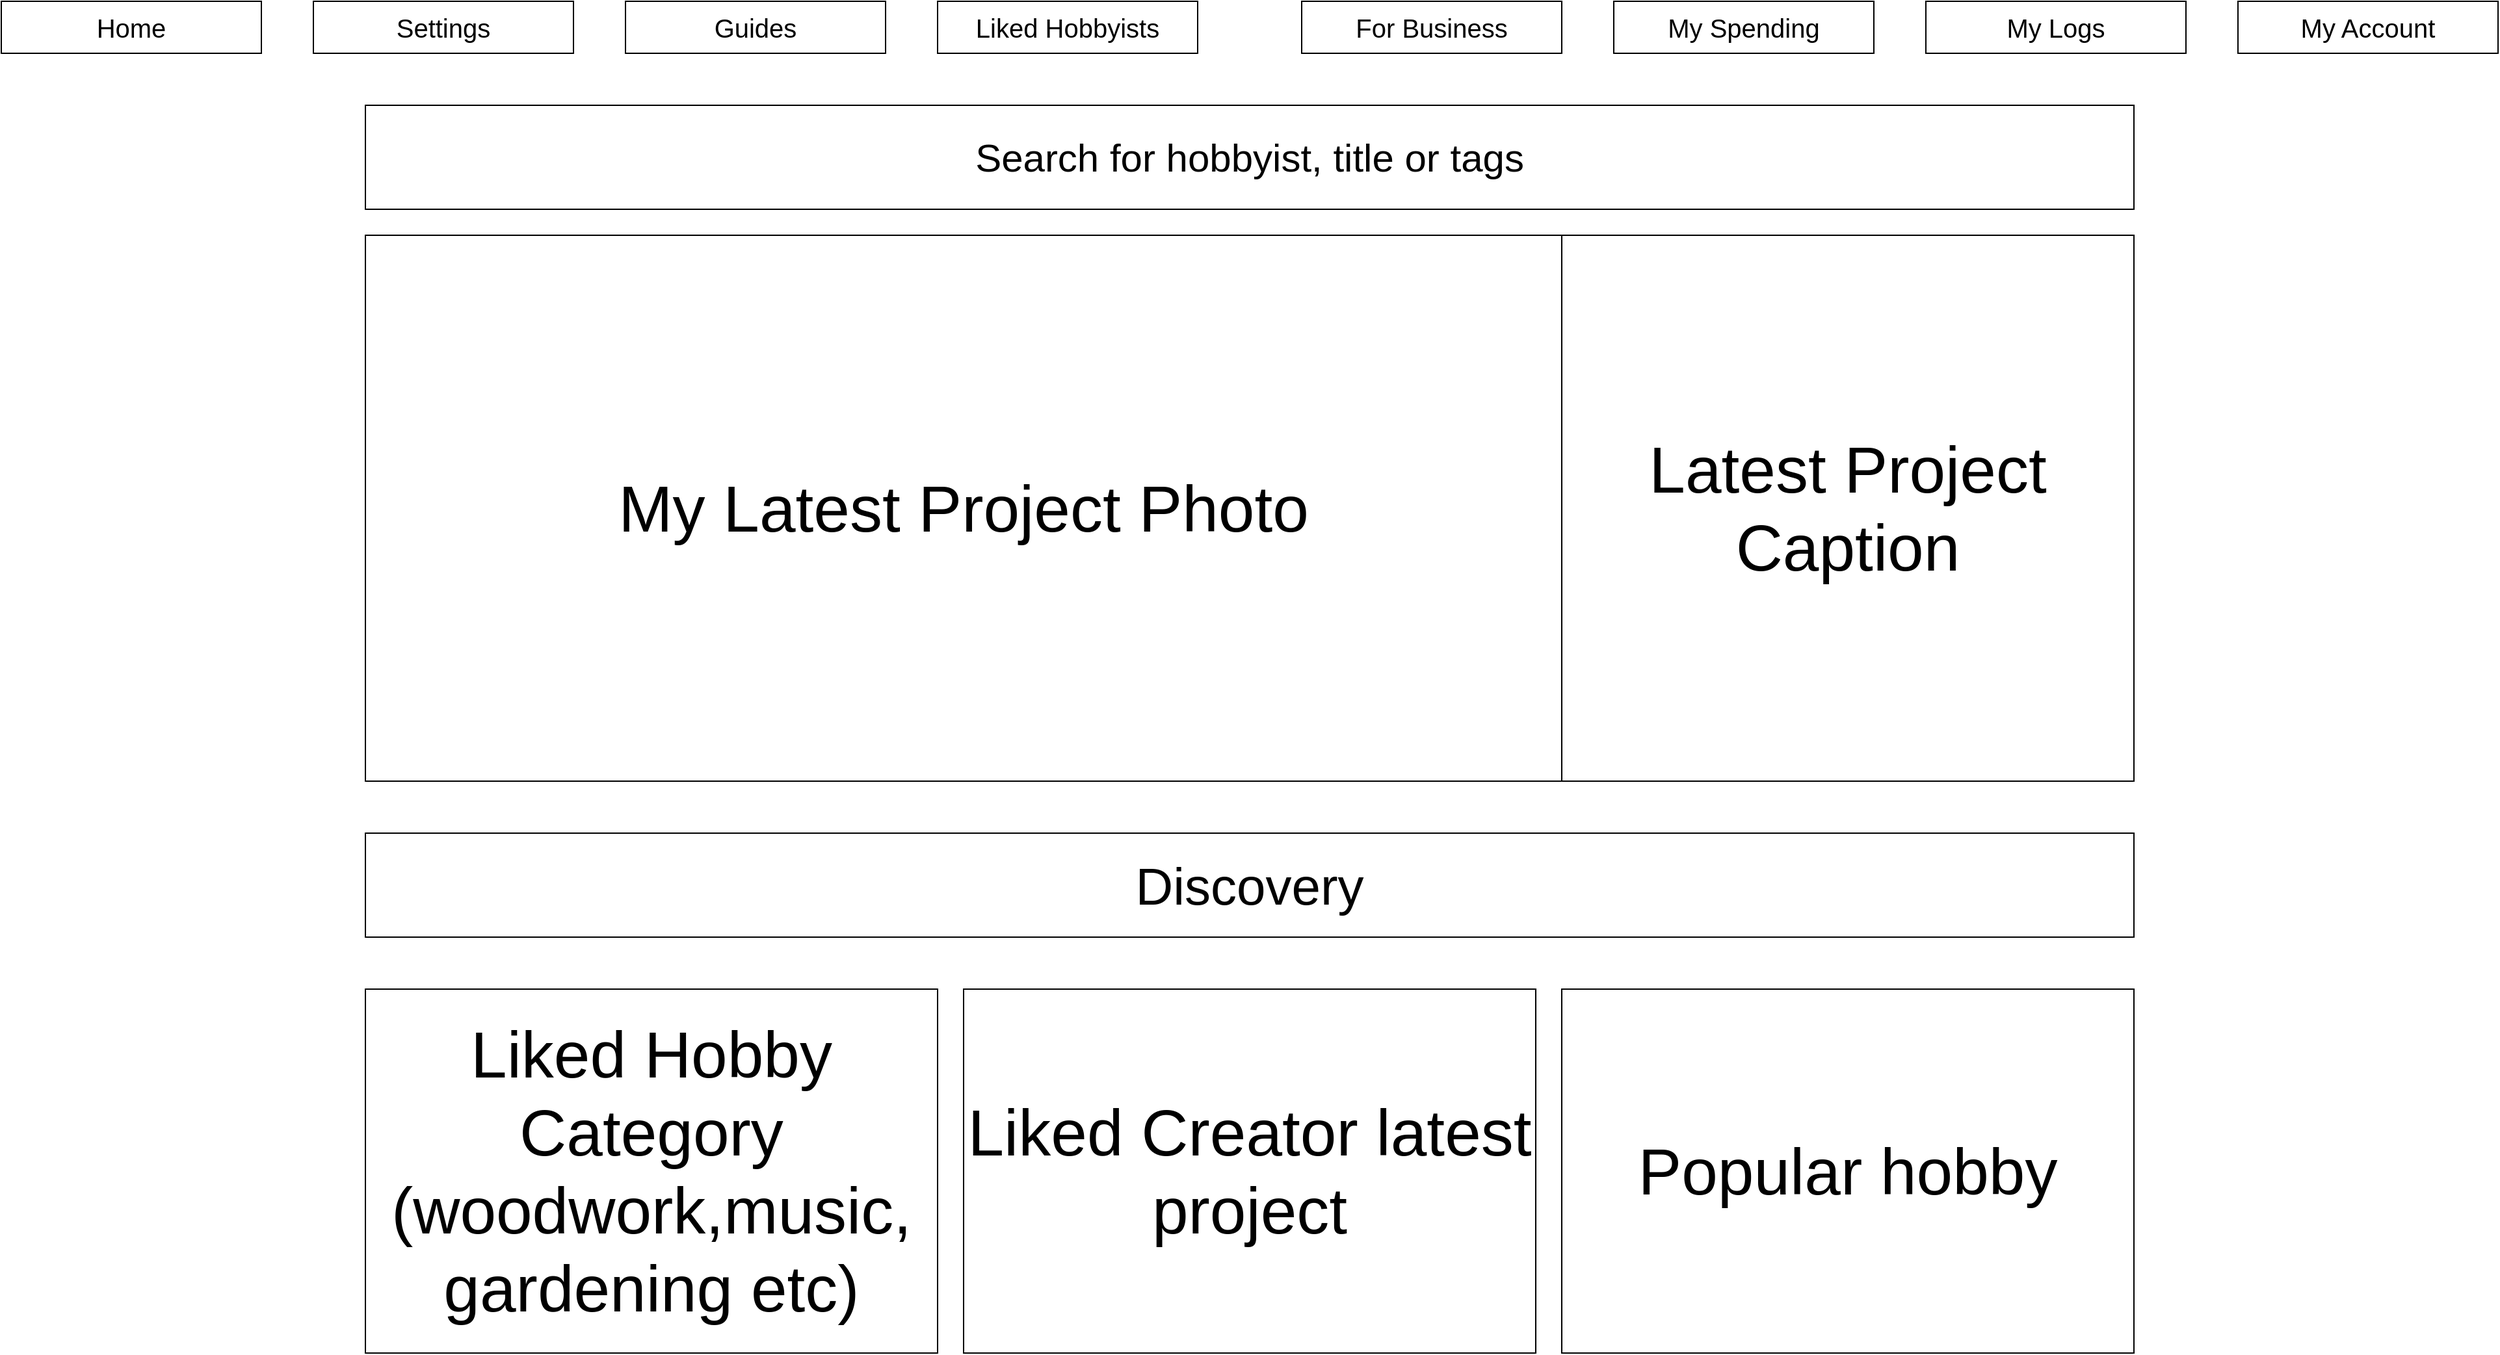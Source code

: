 <mxfile version="24.7.8" pages="8">
  <diagram name="Home" id="sbVSTHeEc8Khvn0jCTg0">
    <mxGraphModel grid="1" page="1" gridSize="10" guides="1" tooltips="1" connect="1" arrows="1" fold="1" pageScale="1" pageWidth="1920" pageHeight="1080" math="0" shadow="0">
      <root>
        <mxCell id="0" />
        <mxCell id="1" parent="0" />
        <mxCell id="GmCFZUTFq7YRnxrkvhaL-1" value="&lt;font style=&quot;font-size: 20px;&quot;&gt;Home&lt;/font&gt;" style="rounded=0;whiteSpace=wrap;html=1;" vertex="1" parent="1">
          <mxGeometry width="200" height="40" as="geometry" />
        </mxCell>
        <mxCell id="GmCFZUTFq7YRnxrkvhaL-2" value="&lt;font style=&quot;font-size: 20px;&quot;&gt;My Account&lt;/font&gt;" style="rounded=0;whiteSpace=wrap;html=1;" vertex="1" parent="1">
          <mxGeometry x="1720" width="200" height="40" as="geometry" />
        </mxCell>
        <mxCell id="GmCFZUTFq7YRnxrkvhaL-3" value="&lt;font style=&quot;font-size: 50px;&quot;&gt;My Latest Project Photo&lt;/font&gt;" style="rounded=0;whiteSpace=wrap;html=1;" vertex="1" parent="1">
          <mxGeometry x="280" y="180" width="920" height="420" as="geometry" />
        </mxCell>
        <mxCell id="GmCFZUTFq7YRnxrkvhaL-5" value="&lt;font style=&quot;font-size: 50px;&quot;&gt;Latest Project Caption&lt;/font&gt;" style="rounded=0;whiteSpace=wrap;html=1;" vertex="1" parent="1">
          <mxGeometry x="1200" y="180" width="440" height="420" as="geometry" />
        </mxCell>
        <mxCell id="GmCFZUTFq7YRnxrkvhaL-6" value="&lt;font style=&quot;font-size: 30px;&quot;&gt;Search for hobbyist, title or tags&lt;/font&gt;" style="rounded=0;whiteSpace=wrap;html=1;" vertex="1" parent="1">
          <mxGeometry x="280" y="80" width="1360" height="80" as="geometry" />
        </mxCell>
        <mxCell id="GmCFZUTFq7YRnxrkvhaL-7" value="&lt;font style=&quot;font-size: 20px;&quot;&gt;My Logs&lt;/font&gt;" style="rounded=0;whiteSpace=wrap;html=1;" vertex="1" parent="1">
          <mxGeometry x="1480" width="200" height="40" as="geometry" />
        </mxCell>
        <mxCell id="GmCFZUTFq7YRnxrkvhaL-8" value="&lt;font style=&quot;font-size: 20px;&quot;&gt;My Spending&lt;/font&gt;" style="rounded=0;whiteSpace=wrap;html=1;" vertex="1" parent="1">
          <mxGeometry x="1240" width="200" height="40" as="geometry" />
        </mxCell>
        <mxCell id="GmCFZUTFq7YRnxrkvhaL-9" value="&lt;span style=&quot;font-size: 20px;&quot;&gt;Guides&lt;/span&gt;" style="rounded=0;whiteSpace=wrap;html=1;" vertex="1" parent="1">
          <mxGeometry x="480" width="200" height="40" as="geometry" />
        </mxCell>
        <mxCell id="GmCFZUTFq7YRnxrkvhaL-10" value="&lt;span style=&quot;font-size: 20px;&quot;&gt;Liked Hobbyists&lt;/span&gt;" style="rounded=0;whiteSpace=wrap;html=1;" vertex="1" parent="1">
          <mxGeometry x="720" width="200" height="40" as="geometry" />
        </mxCell>
        <mxCell id="GmCFZUTFq7YRnxrkvhaL-11" value="&lt;font style=&quot;font-size: 40px;&quot;&gt;Discovery&lt;/font&gt;" style="rounded=0;whiteSpace=wrap;html=1;" vertex="1" parent="1">
          <mxGeometry x="280" y="640" width="1360" height="80" as="geometry" />
        </mxCell>
        <mxCell id="GmCFZUTFq7YRnxrkvhaL-12" value="&lt;span style=&quot;font-size: 50px;&quot;&gt;Liked Hobby Category (woodwork,music, gardening etc)&lt;/span&gt;" style="rounded=0;whiteSpace=wrap;html=1;" vertex="1" parent="1">
          <mxGeometry x="280" y="760" width="440" height="280" as="geometry" />
        </mxCell>
        <mxCell id="GmCFZUTFq7YRnxrkvhaL-13" value="&lt;span style=&quot;font-size: 50px;&quot;&gt;Liked Creator latest project&lt;/span&gt;" style="rounded=0;whiteSpace=wrap;html=1;" vertex="1" parent="1">
          <mxGeometry x="740" y="760" width="440" height="280" as="geometry" />
        </mxCell>
        <mxCell id="GmCFZUTFq7YRnxrkvhaL-14" value="&lt;span style=&quot;font-size: 50px;&quot;&gt;Popular hobby&lt;/span&gt;" style="rounded=0;whiteSpace=wrap;html=1;" vertex="1" parent="1">
          <mxGeometry x="1200" y="760" width="440" height="280" as="geometry" />
        </mxCell>
        <mxCell id="85s8WxTEaQHtq8wKrOcY-1" value="&lt;span style=&quot;font-size: 20px;&quot;&gt;Settings&lt;/span&gt;" style="rounded=0;whiteSpace=wrap;html=1;" vertex="1" parent="1">
          <mxGeometry x="240" width="200" height="40" as="geometry" />
        </mxCell>
        <mxCell id="85s8WxTEaQHtq8wKrOcY-2" value="&lt;span style=&quot;font-size: 20px;&quot;&gt;For Business&lt;/span&gt;" style="rounded=0;whiteSpace=wrap;html=1;" vertex="1" parent="1">
          <mxGeometry x="1000" width="200" height="40" as="geometry" />
        </mxCell>
      </root>
    </mxGraphModel>
  </diagram>
  <diagram id="O-eFL_353cK5m40JCmFn" name="My Spending">
    <mxGraphModel grid="1" page="1" gridSize="10" guides="1" tooltips="1" connect="1" arrows="1" fold="1" pageScale="1" pageWidth="1920" pageHeight="1080" math="0" shadow="0">
      <root>
        <mxCell id="0" />
        <mxCell id="1" parent="0" />
        <mxCell id="Qk-C6yxF5CyuzVPuHcHw-1" value="&lt;font style=&quot;font-size: 40px;&quot;&gt;My Spending&lt;/font&gt;" style="rounded=0;whiteSpace=wrap;html=1;" vertex="1" parent="1">
          <mxGeometry x="440" y="40" width="1040" height="80" as="geometry" />
        </mxCell>
        <mxCell id="Qk-C6yxF5CyuzVPuHcHw-2" value="&lt;font style=&quot;font-size: 40px;&quot;&gt;Project - Drop Down&lt;/font&gt;" style="rounded=0;whiteSpace=wrap;html=1;" vertex="1" parent="1">
          <mxGeometry x="80" y="160" width="640" height="80" as="geometry" />
        </mxCell>
        <mxCell id="rQ4TsWxULD3wKWpOytbA-2" style="edgeStyle=orthogonalEdgeStyle;rounded=0;orthogonalLoop=1;jettySize=auto;html=1;exitX=1;exitY=1;exitDx=0;exitDy=0;entryX=0.5;entryY=0;entryDx=0;entryDy=0;" edge="1" parent="1" source="Qk-C6yxF5CyuzVPuHcHw-3" target="Qk-C6yxF5CyuzVPuHcHw-8">
          <mxGeometry relative="1" as="geometry" />
        </mxCell>
        <mxCell id="Qk-C6yxF5CyuzVPuHcHw-3" value="&lt;font style=&quot;font-size: 40px;&quot;&gt;List&lt;/font&gt;" style="rounded=0;whiteSpace=wrap;html=1;" vertex="1" parent="1">
          <mxGeometry x="80" y="280" width="320" height="360" as="geometry" />
        </mxCell>
        <mxCell id="Qk-C6yxF5CyuzVPuHcHw-4" value="&lt;font style=&quot;font-size: 40px;&quot;&gt;Price&lt;/font&gt;" style="rounded=0;whiteSpace=wrap;html=1;" vertex="1" parent="1">
          <mxGeometry x="400" y="280" width="160" height="360" as="geometry" />
        </mxCell>
        <mxCell id="Qk-C6yxF5CyuzVPuHcHw-5" value="&lt;span style=&quot;font-size: 40px;&quot;&gt;Graph (Likely Pie chart but bar graph preferable)&lt;/span&gt;&lt;div&gt;&lt;span style=&quot;font-size: 40px;&quot;&gt;&lt;br&gt;&lt;/span&gt;&lt;/div&gt;" style="rounded=0;whiteSpace=wrap;html=1;" vertex="1" parent="1">
          <mxGeometry x="880" y="280" width="960" height="440" as="geometry" />
        </mxCell>
        <mxCell id="Qk-C6yxF5CyuzVPuHcHw-6" value="&lt;font style=&quot;font-size: 40px;&quot;&gt;My Spending&lt;/font&gt;" style="rounded=0;whiteSpace=wrap;html=1;" vertex="1" parent="1">
          <mxGeometry x="880" y="160" width="480" height="80" as="geometry" />
        </mxCell>
        <mxCell id="Qk-C6yxF5CyuzVPuHcHw-7" value="&lt;font style=&quot;font-size: 40px;&quot;&gt;Date - Date&lt;/font&gt;" style="rounded=0;whiteSpace=wrap;html=1;" vertex="1" parent="1">
          <mxGeometry x="1360" y="160" width="480" height="80" as="geometry" />
        </mxCell>
        <mxCell id="Qk-C6yxF5CyuzVPuHcHw-8" value="&lt;font style=&quot;font-size: 40px;&quot;&gt;Budget Left&lt;/font&gt;" style="rounded=0;whiteSpace=wrap;html=1;" vertex="1" parent="1">
          <mxGeometry x="80" y="880" width="640" height="80" as="geometry" />
        </mxCell>
        <mxCell id="rQ4TsWxULD3wKWpOytbA-1" value="&lt;font style=&quot;font-size: 20px;&quot;&gt;Home&lt;/font&gt;" style="rounded=0;whiteSpace=wrap;html=1;" vertex="1" parent="1">
          <mxGeometry width="200" height="40" as="geometry" />
        </mxCell>
        <mxCell id="rQ4TsWxULD3wKWpOytbA-4" value="&lt;font style=&quot;font-size: 40px;&quot;&gt;Expanding&lt;/font&gt;" style="text;strokeColor=none;align=center;fillColor=none;html=1;verticalAlign=middle;whiteSpace=wrap;rounded=0;" vertex="1" parent="1">
          <mxGeometry x="430" y="750" width="260" height="100" as="geometry" />
        </mxCell>
        <mxCell id="R5dMMhjgEsjYq8YBJ-na-1" value="&lt;font style=&quot;font-size: 20px;&quot;&gt;My Account&lt;/font&gt;" style="rounded=0;whiteSpace=wrap;html=1;" vertex="1" parent="1">
          <mxGeometry x="1720" width="200" height="40" as="geometry" />
        </mxCell>
        <mxCell id="M_zQXc0IEzBqkwv7d2Im-1" value="&lt;font style=&quot;font-size: 40px;&quot;&gt;Business&lt;/font&gt;" style="rounded=0;whiteSpace=wrap;html=1;" vertex="1" parent="1">
          <mxGeometry x="560" y="280" width="160" height="360" as="geometry" />
        </mxCell>
        <mxCell id="cPVpolEov6kdL0g1g1m7-1" value="&lt;font style=&quot;font-size: 20px;&quot;&gt;Home&lt;/font&gt;" style="rounded=0;whiteSpace=wrap;html=1;" vertex="1" parent="1">
          <mxGeometry width="200" height="40" as="geometry" />
        </mxCell>
        <mxCell id="cPVpolEov6kdL0g1g1m7-2" value="&lt;font style=&quot;font-size: 20px;&quot;&gt;My Account&lt;/font&gt;" style="rounded=0;whiteSpace=wrap;html=1;" vertex="1" parent="1">
          <mxGeometry x="1720" width="200" height="40" as="geometry" />
        </mxCell>
        <mxCell id="cPVpolEov6kdL0g1g1m7-3" value="&lt;font style=&quot;font-size: 20px;&quot;&gt;My Logs&lt;/font&gt;" style="rounded=0;whiteSpace=wrap;html=1;" vertex="1" parent="1">
          <mxGeometry x="1480" width="200" height="40" as="geometry" />
        </mxCell>
        <mxCell id="cPVpolEov6kdL0g1g1m7-4" value="&lt;font style=&quot;font-size: 20px;&quot;&gt;My Spending&lt;/font&gt;" style="rounded=0;whiteSpace=wrap;html=1;" vertex="1" parent="1">
          <mxGeometry x="1240" width="200" height="40" as="geometry" />
        </mxCell>
        <mxCell id="cPVpolEov6kdL0g1g1m7-5" value="&lt;span style=&quot;font-size: 20px;&quot;&gt;Guides&lt;/span&gt;" style="rounded=0;whiteSpace=wrap;html=1;" vertex="1" parent="1">
          <mxGeometry x="480" width="200" height="40" as="geometry" />
        </mxCell>
        <mxCell id="cPVpolEov6kdL0g1g1m7-6" value="&lt;span style=&quot;font-size: 20px;&quot;&gt;Liked Hobbyists&lt;/span&gt;" style="rounded=0;whiteSpace=wrap;html=1;" vertex="1" parent="1">
          <mxGeometry x="720" width="200" height="40" as="geometry" />
        </mxCell>
        <mxCell id="cPVpolEov6kdL0g1g1m7-7" value="&lt;span style=&quot;font-size: 20px;&quot;&gt;Settings&lt;/span&gt;" style="rounded=0;whiteSpace=wrap;html=1;" vertex="1" parent="1">
          <mxGeometry x="240" width="200" height="40" as="geometry" />
        </mxCell>
        <mxCell id="cPVpolEov6kdL0g1g1m7-8" value="&lt;span style=&quot;font-size: 20px;&quot;&gt;For Business&lt;/span&gt;" style="rounded=0;whiteSpace=wrap;html=1;" vertex="1" parent="1">
          <mxGeometry x="1000" width="200" height="40" as="geometry" />
        </mxCell>
      </root>
    </mxGraphModel>
  </diagram>
  <diagram id="5CjeC6vP6nMVvRANcOw8" name="My Logs">
    <mxGraphModel grid="1" page="1" gridSize="10" guides="1" tooltips="1" connect="1" arrows="1" fold="1" pageScale="1" pageWidth="1920" pageHeight="1080" math="0" shadow="0">
      <root>
        <mxCell id="0" />
        <mxCell id="1" parent="0" />
        <mxCell id="EGg2qbULmWdiALJaKu0B-1" value="&lt;font style=&quot;font-size: 20px;&quot;&gt;Home&lt;/font&gt;" style="rounded=0;whiteSpace=wrap;html=1;" vertex="1" parent="1">
          <mxGeometry width="200" height="40" as="geometry" />
        </mxCell>
        <mxCell id="2NyzH66EQGALbeiwvmcz-1" value="&lt;font style=&quot;font-size: 40px;&quot;&gt;My Logs&lt;/font&gt;" style="rounded=0;whiteSpace=wrap;html=1;" vertex="1" parent="1">
          <mxGeometry x="440" y="40" width="1040" height="80" as="geometry" />
        </mxCell>
        <mxCell id="NV8GbnrxALti_1ooOaKt-1" value="&lt;font style=&quot;font-size: 40px;&quot;&gt;Latest Project&lt;/font&gt;" style="rounded=0;whiteSpace=wrap;html=1;" vertex="1" parent="1">
          <mxGeometry x="160" y="160" width="480" height="80" as="geometry" />
        </mxCell>
        <mxCell id="NV8GbnrxALti_1ooOaKt-2" value="&lt;font style=&quot;font-size: 40px;&quot;&gt;My Projects&lt;/font&gt;" style="rounded=0;whiteSpace=wrap;html=1;" vertex="1" parent="1">
          <mxGeometry x="1280" y="160" width="480" height="80" as="geometry" />
        </mxCell>
        <mxCell id="NV8GbnrxALti_1ooOaKt-3" value="&lt;font style=&quot;font-size: 40px;&quot;&gt;P1&lt;/font&gt;" style="rounded=0;whiteSpace=wrap;html=1;" vertex="1" parent="1">
          <mxGeometry x="1280" y="320" width="240" height="80" as="geometry" />
        </mxCell>
        <mxCell id="NV8GbnrxALti_1ooOaKt-6" value="&lt;font style=&quot;font-size: 40px;&quot;&gt;Date&lt;/font&gt;" style="rounded=0;whiteSpace=wrap;html=1;" vertex="1" parent="1">
          <mxGeometry x="1520" y="320" width="240" height="80" as="geometry" />
        </mxCell>
        <mxCell id="NV8GbnrxALti_1ooOaKt-7" value="&lt;font style=&quot;font-size: 40px;&quot;&gt;P2&lt;/font&gt;" style="rounded=0;whiteSpace=wrap;html=1;" vertex="1" parent="1">
          <mxGeometry x="1280" y="400" width="240" height="80" as="geometry" />
        </mxCell>
        <mxCell id="NV8GbnrxALti_1ooOaKt-8" value="&lt;font style=&quot;font-size: 40px;&quot;&gt;Date&lt;/font&gt;" style="rounded=0;whiteSpace=wrap;html=1;" vertex="1" parent="1">
          <mxGeometry x="1520" y="400" width="240" height="80" as="geometry" />
        </mxCell>
        <mxCell id="NV8GbnrxALti_1ooOaKt-9" value="&lt;font style=&quot;font-size: 40px;&quot;&gt;P3&lt;/font&gt;" style="rounded=0;whiteSpace=wrap;html=1;" vertex="1" parent="1">
          <mxGeometry x="1280" y="480" width="240" height="80" as="geometry" />
        </mxCell>
        <mxCell id="NV8GbnrxALti_1ooOaKt-10" value="&lt;font style=&quot;font-size: 40px;&quot;&gt;Date&lt;/font&gt;" style="rounded=0;whiteSpace=wrap;html=1;" vertex="1" parent="1">
          <mxGeometry x="1520" y="480" width="240" height="80" as="geometry" />
        </mxCell>
        <mxCell id="NV8GbnrxALti_1ooOaKt-11" value="&lt;font style=&quot;font-size: 40px;&quot;&gt;P4&lt;/font&gt;" style="rounded=0;whiteSpace=wrap;html=1;" vertex="1" parent="1">
          <mxGeometry x="1280" y="560" width="240" height="80" as="geometry" />
        </mxCell>
        <mxCell id="NV8GbnrxALti_1ooOaKt-12" value="&lt;font style=&quot;font-size: 40px;&quot;&gt;Date&lt;/font&gt;" style="rounded=0;whiteSpace=wrap;html=1;" vertex="1" parent="1">
          <mxGeometry x="1520" y="560" width="240" height="80" as="geometry" />
        </mxCell>
        <mxCell id="RJg0xEHgqa58KW8iP3YO-1" style="edgeStyle=orthogonalEdgeStyle;rounded=0;orthogonalLoop=1;jettySize=auto;html=1;exitX=0.5;exitY=1;exitDx=0;exitDy=0;" edge="1" parent="1" source="zrLupeV8P1_wbBZfBxP9-1">
          <mxGeometry relative="1" as="geometry">
            <mxPoint x="320" y="1070" as="targetPoint" />
          </mxGeometry>
        </mxCell>
        <mxCell id="zrLupeV8P1_wbBZfBxP9-1" value="&lt;font style=&quot;font-size: 40px;&quot;&gt;Todo List&lt;/font&gt;" style="rounded=0;whiteSpace=wrap;html=1;" vertex="1" parent="1">
          <mxGeometry x="160" y="280" width="320" height="360" as="geometry" />
        </mxCell>
        <mxCell id="hljSt8gf0urvJjKuXrvA-1" value="&lt;font style=&quot;font-size: 40px;&quot;&gt;Date&lt;/font&gt;&lt;div&gt;&lt;font style=&quot;font-size: 40px;&quot;&gt;Finished&lt;/font&gt;&lt;/div&gt;" style="rounded=0;whiteSpace=wrap;html=1;" vertex="1" parent="1">
          <mxGeometry x="480" y="280" width="160" height="360" as="geometry" />
        </mxCell>
        <mxCell id="LybvA4QUG5oalUBe316i-1" value="&lt;font style=&quot;font-size: 40px;&quot;&gt;Expanding&lt;/font&gt;" style="text;strokeColor=none;align=center;fillColor=none;html=1;verticalAlign=middle;whiteSpace=wrap;rounded=0;" vertex="1" parent="1">
          <mxGeometry x="400" y="750" width="260" height="100" as="geometry" />
        </mxCell>
        <mxCell id="AD9WpxaWhbjdMQM16wyf-1" value="&lt;font style=&quot;font-size: 20px;&quot;&gt;My Account&lt;/font&gt;" style="rounded=0;whiteSpace=wrap;html=1;" vertex="1" parent="1">
          <mxGeometry x="1720" width="200" height="40" as="geometry" />
        </mxCell>
        <mxCell id="9nKMUua1_T5IygAyl0oa-1" value="&lt;font style=&quot;font-size: 20px;&quot;&gt;Home&lt;/font&gt;" style="rounded=0;whiteSpace=wrap;html=1;" vertex="1" parent="1">
          <mxGeometry width="200" height="40" as="geometry" />
        </mxCell>
        <mxCell id="9nKMUua1_T5IygAyl0oa-2" value="&lt;font style=&quot;font-size: 20px;&quot;&gt;My Account&lt;/font&gt;" style="rounded=0;whiteSpace=wrap;html=1;" vertex="1" parent="1">
          <mxGeometry x="1720" width="200" height="40" as="geometry" />
        </mxCell>
        <mxCell id="9nKMUua1_T5IygAyl0oa-3" value="&lt;font style=&quot;font-size: 20px;&quot;&gt;My Logs&lt;/font&gt;" style="rounded=0;whiteSpace=wrap;html=1;" vertex="1" parent="1">
          <mxGeometry x="1480" width="200" height="40" as="geometry" />
        </mxCell>
        <mxCell id="9nKMUua1_T5IygAyl0oa-4" value="&lt;font style=&quot;font-size: 20px;&quot;&gt;My Spending&lt;/font&gt;" style="rounded=0;whiteSpace=wrap;html=1;" vertex="1" parent="1">
          <mxGeometry x="1240" width="200" height="40" as="geometry" />
        </mxCell>
        <mxCell id="9nKMUua1_T5IygAyl0oa-5" value="&lt;span style=&quot;font-size: 20px;&quot;&gt;Guides&lt;/span&gt;" style="rounded=0;whiteSpace=wrap;html=1;" vertex="1" parent="1">
          <mxGeometry x="480" width="200" height="40" as="geometry" />
        </mxCell>
        <mxCell id="9nKMUua1_T5IygAyl0oa-6" value="&lt;span style=&quot;font-size: 20px;&quot;&gt;Liked Hobbyists&lt;/span&gt;" style="rounded=0;whiteSpace=wrap;html=1;" vertex="1" parent="1">
          <mxGeometry x="720" width="200" height="40" as="geometry" />
        </mxCell>
        <mxCell id="9nKMUua1_T5IygAyl0oa-7" value="&lt;span style=&quot;font-size: 20px;&quot;&gt;Settings&lt;/span&gt;" style="rounded=0;whiteSpace=wrap;html=1;" vertex="1" parent="1">
          <mxGeometry x="240" width="200" height="40" as="geometry" />
        </mxCell>
        <mxCell id="9nKMUua1_T5IygAyl0oa-8" value="&lt;span style=&quot;font-size: 20px;&quot;&gt;For Business&lt;/span&gt;" style="rounded=0;whiteSpace=wrap;html=1;" vertex="1" parent="1">
          <mxGeometry x="1000" width="200" height="40" as="geometry" />
        </mxCell>
      </root>
    </mxGraphModel>
  </diagram>
  <diagram id="LKQV3p83h1hl-bAapN0g" name="Current Project Creator">
    <mxGraphModel grid="1" page="1" gridSize="10" guides="1" tooltips="1" connect="1" arrows="1" fold="1" pageScale="1" pageWidth="1920" pageHeight="1080" math="0" shadow="0">
      <root>
        <mxCell id="0" />
        <mxCell id="1" parent="0" />
        <mxCell id="zFybRp19xdnBFc7QdkN5-1" value="&lt;font style=&quot;font-size: 40px;&quot;&gt;My Current Project&lt;/font&gt;" style="rounded=0;whiteSpace=wrap;html=1;" vertex="1" parent="1">
          <mxGeometry x="440" y="40" width="1040" height="80" as="geometry" />
        </mxCell>
        <mxCell id="U9ZXl2ZZzEUxtcL5WbZf-1" value="&lt;span style=&quot;font-size: 40px;&quot;&gt;Last Updated - Date&lt;/span&gt;" style="rounded=0;whiteSpace=wrap;html=1;" vertex="1" parent="1">
          <mxGeometry x="960" y="160" width="400" height="80" as="geometry" />
        </mxCell>
        <mxCell id="xBqjIGbbj-DfptGHzKfU-1" value="&lt;span style=&quot;font-size: 40px; background-color: initial;&quot;&gt;Instructions List -&amp;nbsp;&lt;/span&gt;&lt;div&gt;&lt;span style=&quot;font-size: 40px; background-color: initial;&quot;&gt;Each Instruction is an update post&lt;/span&gt;&lt;/div&gt;" style="rounded=0;whiteSpace=wrap;html=1;" vertex="1" parent="1">
          <mxGeometry x="80" y="160" width="800" height="440" as="geometry" />
        </mxCell>
        <mxCell id="xBqjIGbbj-DfptGHzKfU-2" value="&lt;font style=&quot;font-size: 37px;&quot;&gt;Timeline -&amp;nbsp;&lt;/font&gt;&lt;div style=&quot;font-size: 37px;&quot;&gt;&lt;font style=&quot;font-size: 37px;&quot;&gt;Start date-End date&lt;/font&gt;&lt;/div&gt;" style="rounded=0;whiteSpace=wrap;html=1;" vertex="1" parent="1">
          <mxGeometry x="1440" y="160" width="400" height="80" as="geometry" />
        </mxCell>
        <mxCell id="xBqjIGbbj-DfptGHzKfU-3" value="&lt;span style=&quot;font-size: 40px;&quot;&gt;Create&lt;/span&gt;" style="rounded=0;whiteSpace=wrap;html=1;" vertex="1" parent="1">
          <mxGeometry x="80" y="640" width="240" height="80" as="geometry" />
        </mxCell>
        <mxCell id="xBqjIGbbj-DfptGHzKfU-6" value="&lt;span style=&quot;font-size: 40px;&quot;&gt;Delete&lt;/span&gt;" style="rounded=0;whiteSpace=wrap;html=1;" vertex="1" parent="1">
          <mxGeometry x="360" y="640" width="240" height="80" as="geometry" />
        </mxCell>
        <mxCell id="xBqjIGbbj-DfptGHzKfU-7" value="&lt;span style=&quot;font-size: 40px;&quot;&gt;Update&lt;/span&gt;" style="rounded=0;whiteSpace=wrap;html=1;" vertex="1" parent="1">
          <mxGeometry x="640" y="640" width="240" height="80" as="geometry" />
        </mxCell>
        <mxCell id="xBqjIGbbj-DfptGHzKfU-8" value="&lt;span style=&quot;font-size: 40px; background-color: initial;&quot;&gt;Todo List&lt;/span&gt;" style="rounded=0;whiteSpace=wrap;html=1;" vertex="1" parent="1">
          <mxGeometry x="960" y="280" width="720" height="440" as="geometry" />
        </mxCell>
        <mxCell id="xBqjIGbbj-DfptGHzKfU-9" value="&lt;span style=&quot;font-size: 40px;&quot;&gt;Date&lt;/span&gt;" style="rounded=0;whiteSpace=wrap;html=1;" vertex="1" parent="1">
          <mxGeometry x="1680" y="280" width="160" height="440" as="geometry" />
        </mxCell>
        <mxCell id="xBqjIGbbj-DfptGHzKfU-10" value="&lt;span style=&quot;font-size: 40px; background-color: initial;&quot;&gt;Media&lt;/span&gt;" style="rounded=0;whiteSpace=wrap;html=1;" vertex="1" parent="1">
          <mxGeometry x="360" y="760" width="520" height="280" as="geometry" />
        </mxCell>
        <mxCell id="xBqjIGbbj-DfptGHzKfU-11" value="&lt;span style=&quot;font-size: 40px;&quot;&gt;Attach media&lt;/span&gt;" style="rounded=0;whiteSpace=wrap;html=1;" vertex="1" parent="1">
          <mxGeometry x="80" y="760" width="240" height="80" as="geometry" />
        </mxCell>
        <mxCell id="xBqjIGbbj-DfptGHzKfU-12" value="&lt;span style=&quot;font-size: 40px;&quot;&gt;Remove media&lt;/span&gt;" style="rounded=0;whiteSpace=wrap;html=1;" vertex="1" parent="1">
          <mxGeometry x="80" y="840" width="240" height="80" as="geometry" />
        </mxCell>
        <mxCell id="ezO7EVV87qKu0jEUSXfp-1" value="&lt;font style=&quot;font-size: 20px;&quot;&gt;Home&lt;/font&gt;" style="rounded=0;whiteSpace=wrap;html=1;" vertex="1" parent="1">
          <mxGeometry width="200" height="40" as="geometry" />
        </mxCell>
        <mxCell id="PefHsWaFl8d-mAfI-AHs-1" value="&lt;font style=&quot;font-size: 20px;&quot;&gt;My Account&lt;/font&gt;" style="rounded=0;whiteSpace=wrap;html=1;" vertex="1" parent="1">
          <mxGeometry x="1720" width="200" height="40" as="geometry" />
        </mxCell>
        <mxCell id="LKCaOf8__rim_SxG-JOb-1" value="&lt;span style=&quot;font-size: 40px; background-color: initial;&quot;&gt;Materials List&lt;/span&gt;" style="rounded=0;whiteSpace=wrap;html=1;" vertex="1" parent="1">
          <mxGeometry x="960" y="760" width="520" height="280" as="geometry" />
        </mxCell>
        <mxCell id="LKCaOf8__rim_SxG-JOb-2" value="&lt;span style=&quot;font-size: 40px; background-color: initial;&quot;&gt;Price&lt;/span&gt;" style="rounded=0;whiteSpace=wrap;html=1;" vertex="1" parent="1">
          <mxGeometry x="1480" y="760" width="120" height="280" as="geometry" />
        </mxCell>
        <mxCell id="LKCaOf8__rim_SxG-JOb-3" value="&lt;span style=&quot;background-color: initial;&quot;&gt;&lt;font style=&quot;font-size: 20px;&quot;&gt;Business&lt;/font&gt;&lt;/span&gt;" style="rounded=0;whiteSpace=wrap;html=1;" vertex="1" parent="1">
          <mxGeometry x="1600" y="760" width="120" height="280" as="geometry" />
        </mxCell>
        <mxCell id="LKCaOf8__rim_SxG-JOb-4" value="&lt;span style=&quot;font-size: 40px;&quot;&gt;Add&lt;/span&gt;" style="rounded=0;whiteSpace=wrap;html=1;" vertex="1" parent="1">
          <mxGeometry x="1720" y="800" width="120" height="80" as="geometry" />
        </mxCell>
        <mxCell id="LKCaOf8__rim_SxG-JOb-5" value="&lt;font style=&quot;font-size: 20px;&quot;&gt;Remove&lt;/font&gt;" style="rounded=0;whiteSpace=wrap;html=1;" vertex="1" parent="1">
          <mxGeometry x="1720" y="920" width="120" height="80" as="geometry" />
        </mxCell>
        <mxCell id="acH38Jpm8Inm5_w0t7g2-1" value="&lt;font style=&quot;font-size: 20px;&quot;&gt;Home&lt;/font&gt;" style="rounded=0;whiteSpace=wrap;html=1;" vertex="1" parent="1">
          <mxGeometry width="200" height="40" as="geometry" />
        </mxCell>
        <mxCell id="acH38Jpm8Inm5_w0t7g2-2" value="&lt;font style=&quot;font-size: 20px;&quot;&gt;My Account&lt;/font&gt;" style="rounded=0;whiteSpace=wrap;html=1;" vertex="1" parent="1">
          <mxGeometry x="1720" width="200" height="40" as="geometry" />
        </mxCell>
        <mxCell id="acH38Jpm8Inm5_w0t7g2-3" value="&lt;font style=&quot;font-size: 20px;&quot;&gt;My Logs&lt;/font&gt;" style="rounded=0;whiteSpace=wrap;html=1;" vertex="1" parent="1">
          <mxGeometry x="1480" width="200" height="40" as="geometry" />
        </mxCell>
        <mxCell id="acH38Jpm8Inm5_w0t7g2-4" value="&lt;font style=&quot;font-size: 20px;&quot;&gt;My Spending&lt;/font&gt;" style="rounded=0;whiteSpace=wrap;html=1;" vertex="1" parent="1">
          <mxGeometry x="1240" width="200" height="40" as="geometry" />
        </mxCell>
        <mxCell id="acH38Jpm8Inm5_w0t7g2-5" value="&lt;span style=&quot;font-size: 20px;&quot;&gt;Guides&lt;/span&gt;" style="rounded=0;whiteSpace=wrap;html=1;" vertex="1" parent="1">
          <mxGeometry x="480" width="200" height="40" as="geometry" />
        </mxCell>
        <mxCell id="acH38Jpm8Inm5_w0t7g2-6" value="&lt;span style=&quot;font-size: 20px;&quot;&gt;Liked Hobbyists&lt;/span&gt;" style="rounded=0;whiteSpace=wrap;html=1;" vertex="1" parent="1">
          <mxGeometry x="720" width="200" height="40" as="geometry" />
        </mxCell>
        <mxCell id="acH38Jpm8Inm5_w0t7g2-7" value="&lt;span style=&quot;font-size: 20px;&quot;&gt;Settings&lt;/span&gt;" style="rounded=0;whiteSpace=wrap;html=1;" vertex="1" parent="1">
          <mxGeometry x="240" width="200" height="40" as="geometry" />
        </mxCell>
        <mxCell id="acH38Jpm8Inm5_w0t7g2-8" value="&lt;span style=&quot;font-size: 20px;&quot;&gt;For Business&lt;/span&gt;" style="rounded=0;whiteSpace=wrap;html=1;" vertex="1" parent="1">
          <mxGeometry x="1000" width="200" height="40" as="geometry" />
        </mxCell>
        <mxCell id="7SIi7D0WxVthKjNlBFB_-1" value="&lt;span style=&quot;font-size: 40px;&quot;&gt;Post&lt;/span&gt;" style="rounded=0;whiteSpace=wrap;html=1;" vertex="1" parent="1">
          <mxGeometry x="80" y="920" width="240" height="80" as="geometry" />
        </mxCell>
      </root>
    </mxGraphModel>
  </diagram>
  <diagram id="lm6YlrYn_uBT9b5enFdb" name="Current Project Viewer">
    <mxGraphModel grid="1" page="1" gridSize="10" guides="1" tooltips="1" connect="1" arrows="1" fold="1" pageScale="1" pageWidth="1920" pageHeight="1080" math="0" shadow="0">
      <root>
        <mxCell id="0" />
        <mxCell id="1" parent="0" />
        <mxCell id="xWE7inD5CVv-ESvl17m1-1" value="&lt;font style=&quot;font-size: 20px;&quot;&gt;Home&lt;/font&gt;" style="rounded=0;whiteSpace=wrap;html=1;" vertex="1" parent="1">
          <mxGeometry width="200" height="40" as="geometry" />
        </mxCell>
        <mxCell id="xWE7inD5CVv-ESvl17m1-2" value="&lt;font style=&quot;font-size: 20px;&quot;&gt;My Account&lt;/font&gt;" style="rounded=0;whiteSpace=wrap;html=1;" vertex="1" parent="1">
          <mxGeometry x="1720" width="200" height="40" as="geometry" />
        </mxCell>
        <mxCell id="xWE7inD5CVv-ESvl17m1-3" value="&lt;font style=&quot;font-size: 20px;&quot;&gt;My Logs&lt;/font&gt;" style="rounded=0;whiteSpace=wrap;html=1;" vertex="1" parent="1">
          <mxGeometry x="1480" width="200" height="40" as="geometry" />
        </mxCell>
        <mxCell id="xWE7inD5CVv-ESvl17m1-4" value="&lt;font style=&quot;font-size: 20px;&quot;&gt;My Spending&lt;/font&gt;" style="rounded=0;whiteSpace=wrap;html=1;" vertex="1" parent="1">
          <mxGeometry x="1240" width="200" height="40" as="geometry" />
        </mxCell>
        <mxCell id="xWE7inD5CVv-ESvl17m1-5" value="&lt;span style=&quot;font-size: 20px;&quot;&gt;Guides&lt;/span&gt;" style="rounded=0;whiteSpace=wrap;html=1;" vertex="1" parent="1">
          <mxGeometry x="480" width="200" height="40" as="geometry" />
        </mxCell>
        <mxCell id="xWE7inD5CVv-ESvl17m1-6" value="&lt;span style=&quot;font-size: 20px;&quot;&gt;Liked Hobbyists&lt;/span&gt;" style="rounded=0;whiteSpace=wrap;html=1;" vertex="1" parent="1">
          <mxGeometry x="720" width="200" height="40" as="geometry" />
        </mxCell>
        <mxCell id="xWE7inD5CVv-ESvl17m1-7" value="&lt;span style=&quot;font-size: 20px;&quot;&gt;Settings&lt;/span&gt;" style="rounded=0;whiteSpace=wrap;html=1;" vertex="1" parent="1">
          <mxGeometry x="240" width="200" height="40" as="geometry" />
        </mxCell>
        <mxCell id="xWE7inD5CVv-ESvl17m1-8" value="&lt;span style=&quot;font-size: 20px;&quot;&gt;For Business&lt;/span&gt;" style="rounded=0;whiteSpace=wrap;html=1;" vertex="1" parent="1">
          <mxGeometry x="1000" width="200" height="40" as="geometry" />
        </mxCell>
        <mxCell id="Q_MRXvC4T43gOPtEjUyF-1" value="&lt;font style=&quot;font-size: 40px;&quot;&gt;The Current Project&lt;/font&gt;" style="rounded=0;whiteSpace=wrap;html=1;" vertex="1" parent="1">
          <mxGeometry x="440" y="40" width="1040" height="80" as="geometry" />
        </mxCell>
        <mxCell id="kw1WchRg1yLVyk9eOPbb-1" value="&lt;span style=&quot;font-size: 40px;&quot;&gt;Last Updated - Date&lt;/span&gt;" style="rounded=0;whiteSpace=wrap;html=1;" vertex="1" parent="1">
          <mxGeometry x="960" y="160" width="400" height="80" as="geometry" />
        </mxCell>
        <mxCell id="kw1WchRg1yLVyk9eOPbb-2" value="&lt;span style=&quot;font-size: 40px;&quot;&gt;Radio Button Instructions&lt;/span&gt;" style="rounded=0;whiteSpace=wrap;html=1;" vertex="1" parent="1">
          <mxGeometry x="80" y="160" width="480" height="480" as="geometry" />
        </mxCell>
        <mxCell id="kw1WchRg1yLVyk9eOPbb-3" value="&lt;font style=&quot;font-size: 37px;&quot;&gt;Timeline -&amp;nbsp;&lt;/font&gt;&lt;div style=&quot;font-size: 37px;&quot;&gt;&lt;font style=&quot;font-size: 37px;&quot;&gt;Start date-End date&lt;/font&gt;&lt;/div&gt;" style="rounded=0;whiteSpace=wrap;html=1;" vertex="1" parent="1">
          <mxGeometry x="1440" y="160" width="400" height="80" as="geometry" />
        </mxCell>
        <mxCell id="kw1WchRg1yLVyk9eOPbb-9" value="&lt;span style=&quot;font-size: 40px; background-color: initial;&quot;&gt;Media - Arrows to cycle between multiple photos or videos&lt;/span&gt;" style="rounded=0;whiteSpace=wrap;html=1;" vertex="1" parent="1">
          <mxGeometry x="1190" y="320" width="650" height="400" as="geometry" />
        </mxCell>
        <mxCell id="gW64aba4t_c_BHSM494z-1" value="&lt;span style=&quot;font-size: 40px; background-color: initial;&quot;&gt;Instruction Text&lt;/span&gt;" style="rounded=0;whiteSpace=wrap;html=1;" vertex="1" parent="1">
          <mxGeometry x="720" y="320" width="480" height="400" as="geometry" />
        </mxCell>
        <mxCell id="wFsGSN9UH6A-5ywHAa-b-2" value="&lt;span style=&quot;font-size: 40px;&quot;&gt;Other projects by creator list&lt;/span&gt;" style="rounded=0;whiteSpace=wrap;html=1;" vertex="1" parent="1">
          <mxGeometry x="80" y="720" width="480" height="320" as="geometry" />
        </mxCell>
        <mxCell id="wFsGSN9UH6A-5ywHAa-b-3" value="&lt;span style=&quot;font-size: 40px;&quot;&gt;Comments??? from other users&lt;/span&gt;" style="rounded=0;whiteSpace=wrap;html=1;" vertex="1" parent="1">
          <mxGeometry x="720" y="800" width="1120" height="240" as="geometry" />
        </mxCell>
      </root>
    </mxGraphModel>
  </diagram>
  <diagram id="lhnKTYJTwd-q1jCkWOBe" name="Guides">
    <mxGraphModel grid="1" page="1" gridSize="10" guides="1" tooltips="1" connect="1" arrows="1" fold="1" pageScale="1" pageWidth="1920" pageHeight="1080" math="0" shadow="0">
      <root>
        <mxCell id="0" />
        <mxCell id="1" parent="0" />
        <mxCell id="ISeNV_ZBtfQk-ASyH4VX-1" value="&lt;font style=&quot;font-size: 20px;&quot;&gt;Home&lt;/font&gt;" style="rounded=0;whiteSpace=wrap;html=1;" vertex="1" parent="1">
          <mxGeometry width="200" height="40" as="geometry" />
        </mxCell>
        <mxCell id="ISeNV_ZBtfQk-ASyH4VX-2" value="&lt;font style=&quot;font-size: 20px;&quot;&gt;My Account&lt;/font&gt;" style="rounded=0;whiteSpace=wrap;html=1;" vertex="1" parent="1">
          <mxGeometry x="1720" width="200" height="40" as="geometry" />
        </mxCell>
        <mxCell id="ISeNV_ZBtfQk-ASyH4VX-3" value="&lt;font style=&quot;font-size: 20px;&quot;&gt;My Logs&lt;/font&gt;" style="rounded=0;whiteSpace=wrap;html=1;" vertex="1" parent="1">
          <mxGeometry x="1480" width="200" height="40" as="geometry" />
        </mxCell>
        <mxCell id="ISeNV_ZBtfQk-ASyH4VX-4" value="&lt;font style=&quot;font-size: 20px;&quot;&gt;My Spending&lt;/font&gt;" style="rounded=0;whiteSpace=wrap;html=1;" vertex="1" parent="1">
          <mxGeometry x="1240" width="200" height="40" as="geometry" />
        </mxCell>
        <mxCell id="ISeNV_ZBtfQk-ASyH4VX-5" value="&lt;span style=&quot;font-size: 20px;&quot;&gt;Guides&lt;/span&gt;" style="rounded=0;whiteSpace=wrap;html=1;" vertex="1" parent="1">
          <mxGeometry x="480" width="200" height="40" as="geometry" />
        </mxCell>
        <mxCell id="ISeNV_ZBtfQk-ASyH4VX-6" value="&lt;span style=&quot;font-size: 20px;&quot;&gt;Liked Hobbyists&lt;/span&gt;" style="rounded=0;whiteSpace=wrap;html=1;" vertex="1" parent="1">
          <mxGeometry x="720" width="200" height="40" as="geometry" />
        </mxCell>
        <mxCell id="ISeNV_ZBtfQk-ASyH4VX-7" value="&lt;span style=&quot;font-size: 20px;&quot;&gt;Settings&lt;/span&gt;" style="rounded=0;whiteSpace=wrap;html=1;" vertex="1" parent="1">
          <mxGeometry x="240" width="200" height="40" as="geometry" />
        </mxCell>
        <mxCell id="ISeNV_ZBtfQk-ASyH4VX-8" value="&lt;span style=&quot;font-size: 20px;&quot;&gt;For Business&lt;/span&gt;" style="rounded=0;whiteSpace=wrap;html=1;" vertex="1" parent="1">
          <mxGeometry x="1000" width="200" height="40" as="geometry" />
        </mxCell>
        <mxCell id="ISeNV_ZBtfQk-ASyH4VX-9" value="&lt;font style=&quot;font-size: 40px;&quot;&gt;Guides&lt;/font&gt;" style="rounded=0;whiteSpace=wrap;html=1;" vertex="1" parent="1">
          <mxGeometry x="440" y="40" width="1040" height="80" as="geometry" />
        </mxCell>
        <mxCell id="1qct0igkVg1zPqGL5c-2-1" value="&lt;span style=&quot;font-size: 40px;&quot;&gt;P1&lt;/span&gt;" style="rounded=0;whiteSpace=wrap;html=1;" vertex="1" parent="1">
          <mxGeometry x="40" y="320" width="400" height="280" as="geometry" />
        </mxCell>
        <mxCell id="1qct0igkVg1zPqGL5c-2-3" value="&lt;span style=&quot;font-size: 30px;&quot;&gt;Genre Filter Button&lt;/span&gt;" style="rounded=0;whiteSpace=wrap;html=1;" vertex="1" parent="1">
          <mxGeometry x="800" y="160" width="200" height="80" as="geometry" />
        </mxCell>
        <mxCell id="1qct0igkVg1zPqGL5c-2-4" value="&lt;span style=&quot;font-size: 30px;&quot;&gt;Date Filter&lt;/span&gt;" style="rounded=0;whiteSpace=wrap;html=1;" vertex="1" parent="1">
          <mxGeometry x="520" y="160" width="200" height="80" as="geometry" />
        </mxCell>
        <mxCell id="1qct0igkVg1zPqGL5c-2-5" value="&lt;span style=&quot;font-size: 30px;&quot;&gt;Search&lt;/span&gt;" style="rounded=0;whiteSpace=wrap;html=1;" vertex="1" parent="1">
          <mxGeometry x="40" y="160" width="270" height="80" as="geometry" />
        </mxCell>
        <mxCell id="1qct0igkVg1zPqGL5c-2-9" value="&lt;span style=&quot;font-size: 40px;&quot;&gt;P&lt;/span&gt;" style="rounded=0;whiteSpace=wrap;html=1;" vertex="1" parent="1">
          <mxGeometry x="520" y="320" width="400" height="280" as="geometry" />
        </mxCell>
        <mxCell id="1qct0igkVg1zPqGL5c-2-10" value="&lt;span style=&quot;font-size: 40px;&quot;&gt;P1&lt;/span&gt;" style="rounded=0;whiteSpace=wrap;html=1;" vertex="1" parent="1">
          <mxGeometry x="1000" y="320" width="400" height="280" as="geometry" />
        </mxCell>
        <mxCell id="1qct0igkVg1zPqGL5c-2-11" value="&lt;span style=&quot;font-size: 40px;&quot;&gt;P1&lt;/span&gt;" style="rounded=0;whiteSpace=wrap;html=1;" vertex="1" parent="1">
          <mxGeometry x="1480" y="320" width="400" height="280" as="geometry" />
        </mxCell>
        <mxCell id="1qct0igkVg1zPqGL5c-2-12" value="&lt;span style=&quot;font-size: 30px;&quot;&gt;Project Name&lt;/span&gt;" style="rounded=0;whiteSpace=wrap;html=1;" vertex="1" parent="1">
          <mxGeometry x="40" y="640" width="400" height="40" as="geometry" />
        </mxCell>
        <mxCell id="1qct0igkVg1zPqGL5c-2-13" value="&lt;span style=&quot;font-size: 30px;&quot;&gt;Description&lt;/span&gt;" style="rounded=0;whiteSpace=wrap;html=1;" vertex="1" parent="1">
          <mxGeometry x="40" y="800" width="400" height="160" as="geometry" />
        </mxCell>
        <mxCell id="1qct0igkVg1zPqGL5c-2-14" value="&lt;span style=&quot;font-size: 30px;&quot;&gt;Tags&lt;/span&gt;" style="rounded=0;whiteSpace=wrap;html=1;" vertex="1" parent="1">
          <mxGeometry x="40" y="1000" width="400" height="80" as="geometry" />
        </mxCell>
        <mxCell id="1qct0igkVg1zPqGL5c-2-15" value="&lt;span style=&quot;font-size: 30px;&quot;&gt;Creator&lt;/span&gt;" style="rounded=0;whiteSpace=wrap;html=1;" vertex="1" parent="1">
          <mxGeometry x="40" y="680" width="400" height="40" as="geometry" />
        </mxCell>
        <mxCell id="1qct0igkVg1zPqGL5c-2-16" value="&lt;span style=&quot;font-size: 30px;&quot;&gt;Date&lt;/span&gt;" style="rounded=0;whiteSpace=wrap;html=1;" vertex="1" parent="1">
          <mxGeometry x="40" y="720" width="400" height="40" as="geometry" />
        </mxCell>
        <mxCell id="1qct0igkVg1zPqGL5c-2-17" value="&lt;span style=&quot;font-size: 30px;&quot;&gt;Project Name&lt;/span&gt;" style="rounded=0;whiteSpace=wrap;html=1;" vertex="1" parent="1">
          <mxGeometry x="1480" y="640" width="400" height="40" as="geometry" />
        </mxCell>
        <mxCell id="1qct0igkVg1zPqGL5c-2-18" value="&lt;span style=&quot;font-size: 30px;&quot;&gt;Description&lt;/span&gt;" style="rounded=0;whiteSpace=wrap;html=1;" vertex="1" parent="1">
          <mxGeometry x="1480" y="800" width="400" height="160" as="geometry" />
        </mxCell>
        <mxCell id="1qct0igkVg1zPqGL5c-2-19" value="&lt;span style=&quot;font-size: 30px;&quot;&gt;Tags&lt;/span&gt;" style="rounded=0;whiteSpace=wrap;html=1;" vertex="1" parent="1">
          <mxGeometry x="1480" y="1000" width="400" height="80" as="geometry" />
        </mxCell>
        <mxCell id="1qct0igkVg1zPqGL5c-2-20" value="&lt;span style=&quot;font-size: 30px;&quot;&gt;Creator&lt;/span&gt;" style="rounded=0;whiteSpace=wrap;html=1;" vertex="1" parent="1">
          <mxGeometry x="1480" y="680" width="400" height="40" as="geometry" />
        </mxCell>
        <mxCell id="1qct0igkVg1zPqGL5c-2-21" value="&lt;span style=&quot;font-size: 30px;&quot;&gt;Date&lt;/span&gt;" style="rounded=0;whiteSpace=wrap;html=1;" vertex="1" parent="1">
          <mxGeometry x="1480" y="720" width="400" height="40" as="geometry" />
        </mxCell>
        <mxCell id="1qct0igkVg1zPqGL5c-2-22" value="&lt;span style=&quot;font-size: 30px;&quot;&gt;Project Name&lt;/span&gt;" style="rounded=0;whiteSpace=wrap;html=1;" vertex="1" parent="1">
          <mxGeometry x="520" y="640" width="400" height="40" as="geometry" />
        </mxCell>
        <mxCell id="1qct0igkVg1zPqGL5c-2-23" value="&lt;span style=&quot;font-size: 30px;&quot;&gt;Description&lt;/span&gt;" style="rounded=0;whiteSpace=wrap;html=1;" vertex="1" parent="1">
          <mxGeometry x="520" y="800" width="400" height="160" as="geometry" />
        </mxCell>
        <mxCell id="1qct0igkVg1zPqGL5c-2-24" value="&lt;span style=&quot;font-size: 30px;&quot;&gt;Tags&lt;/span&gt;" style="rounded=0;whiteSpace=wrap;html=1;" vertex="1" parent="1">
          <mxGeometry x="520" y="1000" width="400" height="80" as="geometry" />
        </mxCell>
        <mxCell id="1qct0igkVg1zPqGL5c-2-25" value="&lt;span style=&quot;font-size: 30px;&quot;&gt;Creator&lt;/span&gt;" style="rounded=0;whiteSpace=wrap;html=1;" vertex="1" parent="1">
          <mxGeometry x="520" y="680" width="400" height="40" as="geometry" />
        </mxCell>
        <mxCell id="1qct0igkVg1zPqGL5c-2-26" value="&lt;span style=&quot;font-size: 30px;&quot;&gt;Date&lt;/span&gt;" style="rounded=0;whiteSpace=wrap;html=1;" vertex="1" parent="1">
          <mxGeometry x="520" y="720" width="400" height="40" as="geometry" />
        </mxCell>
        <mxCell id="1qct0igkVg1zPqGL5c-2-27" value="&lt;span style=&quot;font-size: 30px;&quot;&gt;Project Name&lt;/span&gt;" style="rounded=0;whiteSpace=wrap;html=1;" vertex="1" parent="1">
          <mxGeometry x="1000" y="640" width="400" height="40" as="geometry" />
        </mxCell>
        <mxCell id="1qct0igkVg1zPqGL5c-2-28" value="&lt;span style=&quot;font-size: 30px;&quot;&gt;Description&lt;/span&gt;" style="rounded=0;whiteSpace=wrap;html=1;" vertex="1" parent="1">
          <mxGeometry x="1000" y="800" width="400" height="160" as="geometry" />
        </mxCell>
        <mxCell id="1qct0igkVg1zPqGL5c-2-29" value="&lt;span style=&quot;font-size: 30px;&quot;&gt;Tags&lt;/span&gt;" style="rounded=0;whiteSpace=wrap;html=1;" vertex="1" parent="1">
          <mxGeometry x="1000" y="1000" width="400" height="80" as="geometry" />
        </mxCell>
        <mxCell id="1qct0igkVg1zPqGL5c-2-30" value="&lt;span style=&quot;font-size: 30px;&quot;&gt;Creator&lt;/span&gt;" style="rounded=0;whiteSpace=wrap;html=1;" vertex="1" parent="1">
          <mxGeometry x="1000" y="680" width="400" height="40" as="geometry" />
        </mxCell>
        <mxCell id="1qct0igkVg1zPqGL5c-2-31" value="&lt;span style=&quot;font-size: 30px;&quot;&gt;Date&lt;/span&gt;" style="rounded=0;whiteSpace=wrap;html=1;" vertex="1" parent="1">
          <mxGeometry x="1000" y="720" width="400" height="40" as="geometry" />
        </mxCell>
        <mxCell id="1qct0igkVg1zPqGL5c-2-32" value="&lt;span style=&quot;font-size: 30px;&quot;&gt;Page&lt;/span&gt;&lt;div&gt;&lt;span style=&quot;font-size: 30px;&quot;&gt;#&lt;/span&gt;&lt;/div&gt;" style="rounded=0;whiteSpace=wrap;html=1;" vertex="1" parent="1">
          <mxGeometry x="360" y="160" width="70" height="80" as="geometry" />
        </mxCell>
      </root>
    </mxGraphModel>
  </diagram>
  <diagram id="2jfUcZYdyrzDOgDhqUXm" name="Liked Hobbyists">
    <mxGraphModel grid="1" page="1" gridSize="10" guides="1" tooltips="1" connect="1" arrows="1" fold="1" pageScale="1" pageWidth="1920" pageHeight="1080" math="0" shadow="0">
      <root>
        <mxCell id="0" />
        <mxCell id="1" parent="0" />
        <mxCell id="K7lTn-w55gv7yuOz5X18-1" value="&lt;font style=&quot;font-size: 20px;&quot;&gt;Home&lt;/font&gt;" style="rounded=0;whiteSpace=wrap;html=1;" vertex="1" parent="1">
          <mxGeometry width="200" height="40" as="geometry" />
        </mxCell>
        <mxCell id="K7lTn-w55gv7yuOz5X18-2" value="&lt;font style=&quot;font-size: 20px;&quot;&gt;My Account&lt;/font&gt;" style="rounded=0;whiteSpace=wrap;html=1;" vertex="1" parent="1">
          <mxGeometry x="1720" width="200" height="40" as="geometry" />
        </mxCell>
        <mxCell id="K7lTn-w55gv7yuOz5X18-3" value="&lt;font style=&quot;font-size: 20px;&quot;&gt;My Logs&lt;/font&gt;" style="rounded=0;whiteSpace=wrap;html=1;" vertex="1" parent="1">
          <mxGeometry x="1480" width="200" height="40" as="geometry" />
        </mxCell>
        <mxCell id="K7lTn-w55gv7yuOz5X18-4" value="&lt;font style=&quot;font-size: 20px;&quot;&gt;My Spending&lt;/font&gt;" style="rounded=0;whiteSpace=wrap;html=1;" vertex="1" parent="1">
          <mxGeometry x="1240" width="200" height="40" as="geometry" />
        </mxCell>
        <mxCell id="K7lTn-w55gv7yuOz5X18-5" value="&lt;span style=&quot;font-size: 20px;&quot;&gt;Guides&lt;/span&gt;" style="rounded=0;whiteSpace=wrap;html=1;" vertex="1" parent="1">
          <mxGeometry x="480" width="200" height="40" as="geometry" />
        </mxCell>
        <mxCell id="K7lTn-w55gv7yuOz5X18-6" value="&lt;span style=&quot;font-size: 20px;&quot;&gt;Liked Hobbyists&lt;/span&gt;" style="rounded=0;whiteSpace=wrap;html=1;" vertex="1" parent="1">
          <mxGeometry x="720" width="200" height="40" as="geometry" />
        </mxCell>
        <mxCell id="K7lTn-w55gv7yuOz5X18-7" value="&lt;span style=&quot;font-size: 20px;&quot;&gt;Settings&lt;/span&gt;" style="rounded=0;whiteSpace=wrap;html=1;" vertex="1" parent="1">
          <mxGeometry x="240" width="200" height="40" as="geometry" />
        </mxCell>
        <mxCell id="K7lTn-w55gv7yuOz5X18-8" value="&lt;span style=&quot;font-size: 20px;&quot;&gt;For Business&lt;/span&gt;" style="rounded=0;whiteSpace=wrap;html=1;" vertex="1" parent="1">
          <mxGeometry x="1000" width="200" height="40" as="geometry" />
        </mxCell>
        <mxCell id="K7lTn-w55gv7yuOz5X18-9" value="&lt;font style=&quot;font-size: 40px;&quot;&gt;Liked Hobbyists&lt;/font&gt;" style="rounded=0;whiteSpace=wrap;html=1;" vertex="1" parent="1">
          <mxGeometry x="440" y="40" width="1040" height="80" as="geometry" />
        </mxCell>
        <mxCell id="K7lTn-w55gv7yuOz5X18-10" value="&lt;span style=&quot;font-size: 40px;&quot;&gt;P1&lt;/span&gt;" style="rounded=0;whiteSpace=wrap;html=1;" vertex="1" parent="1">
          <mxGeometry x="40" y="320" width="400" height="280" as="geometry" />
        </mxCell>
        <mxCell id="K7lTn-w55gv7yuOz5X18-11" value="&lt;span style=&quot;font-size: 30px;&quot;&gt;Genre Filter Button&lt;/span&gt;" style="rounded=0;whiteSpace=wrap;html=1;" vertex="1" parent="1">
          <mxGeometry x="800" y="160" width="200" height="80" as="geometry" />
        </mxCell>
        <mxCell id="K7lTn-w55gv7yuOz5X18-12" value="&lt;span style=&quot;font-size: 30px;&quot;&gt;Date Filter&lt;/span&gt;" style="rounded=0;whiteSpace=wrap;html=1;" vertex="1" parent="1">
          <mxGeometry x="520" y="160" width="200" height="80" as="geometry" />
        </mxCell>
        <mxCell id="K7lTn-w55gv7yuOz5X18-13" value="&lt;span style=&quot;font-size: 30px;&quot;&gt;Search&lt;/span&gt;" style="rounded=0;whiteSpace=wrap;html=1;" vertex="1" parent="1">
          <mxGeometry x="40" y="160" width="270" height="80" as="geometry" />
        </mxCell>
        <mxCell id="K7lTn-w55gv7yuOz5X18-14" value="&lt;span style=&quot;font-size: 40px;&quot;&gt;P&lt;/span&gt;" style="rounded=0;whiteSpace=wrap;html=1;" vertex="1" parent="1">
          <mxGeometry x="520" y="320" width="400" height="280" as="geometry" />
        </mxCell>
        <mxCell id="K7lTn-w55gv7yuOz5X18-15" value="&lt;span style=&quot;font-size: 40px;&quot;&gt;P1&lt;/span&gt;" style="rounded=0;whiteSpace=wrap;html=1;" vertex="1" parent="1">
          <mxGeometry x="1000" y="320" width="400" height="280" as="geometry" />
        </mxCell>
        <mxCell id="K7lTn-w55gv7yuOz5X18-16" value="&lt;span style=&quot;font-size: 40px;&quot;&gt;P1&lt;/span&gt;" style="rounded=0;whiteSpace=wrap;html=1;" vertex="1" parent="1">
          <mxGeometry x="1480" y="320" width="400" height="280" as="geometry" />
        </mxCell>
        <mxCell id="K7lTn-w55gv7yuOz5X18-17" value="&lt;span style=&quot;font-size: 30px;&quot;&gt;Project Name&lt;/span&gt;" style="rounded=0;whiteSpace=wrap;html=1;" vertex="1" parent="1">
          <mxGeometry x="40" y="640" width="400" height="40" as="geometry" />
        </mxCell>
        <mxCell id="K7lTn-w55gv7yuOz5X18-18" value="&lt;span style=&quot;font-size: 30px;&quot;&gt;Description&lt;/span&gt;" style="rounded=0;whiteSpace=wrap;html=1;" vertex="1" parent="1">
          <mxGeometry x="40" y="800" width="400" height="160" as="geometry" />
        </mxCell>
        <mxCell id="K7lTn-w55gv7yuOz5X18-19" value="&lt;span style=&quot;font-size: 30px;&quot;&gt;Tags&lt;/span&gt;" style="rounded=0;whiteSpace=wrap;html=1;" vertex="1" parent="1">
          <mxGeometry x="40" y="1000" width="400" height="80" as="geometry" />
        </mxCell>
        <mxCell id="K7lTn-w55gv7yuOz5X18-20" value="&lt;span style=&quot;font-size: 30px;&quot;&gt;Creator&lt;/span&gt;" style="rounded=0;whiteSpace=wrap;html=1;" vertex="1" parent="1">
          <mxGeometry x="40" y="680" width="400" height="40" as="geometry" />
        </mxCell>
        <mxCell id="K7lTn-w55gv7yuOz5X18-21" value="&lt;span style=&quot;font-size: 30px;&quot;&gt;Date&lt;/span&gt;" style="rounded=0;whiteSpace=wrap;html=1;" vertex="1" parent="1">
          <mxGeometry x="40" y="720" width="400" height="40" as="geometry" />
        </mxCell>
        <mxCell id="K7lTn-w55gv7yuOz5X18-22" value="&lt;span style=&quot;font-size: 30px;&quot;&gt;Project Name&lt;/span&gt;" style="rounded=0;whiteSpace=wrap;html=1;" vertex="1" parent="1">
          <mxGeometry x="1480" y="640" width="400" height="40" as="geometry" />
        </mxCell>
        <mxCell id="K7lTn-w55gv7yuOz5X18-23" value="&lt;span style=&quot;font-size: 30px;&quot;&gt;Description&lt;/span&gt;" style="rounded=0;whiteSpace=wrap;html=1;" vertex="1" parent="1">
          <mxGeometry x="1480" y="800" width="400" height="160" as="geometry" />
        </mxCell>
        <mxCell id="K7lTn-w55gv7yuOz5X18-24" value="&lt;span style=&quot;font-size: 30px;&quot;&gt;Tags&lt;/span&gt;" style="rounded=0;whiteSpace=wrap;html=1;" vertex="1" parent="1">
          <mxGeometry x="1480" y="1000" width="400" height="80" as="geometry" />
        </mxCell>
        <mxCell id="K7lTn-w55gv7yuOz5X18-25" value="&lt;span style=&quot;font-size: 30px;&quot;&gt;Creator&lt;/span&gt;" style="rounded=0;whiteSpace=wrap;html=1;" vertex="1" parent="1">
          <mxGeometry x="1480" y="680" width="400" height="40" as="geometry" />
        </mxCell>
        <mxCell id="K7lTn-w55gv7yuOz5X18-26" value="&lt;span style=&quot;font-size: 30px;&quot;&gt;Date&lt;/span&gt;" style="rounded=0;whiteSpace=wrap;html=1;" vertex="1" parent="1">
          <mxGeometry x="1480" y="720" width="400" height="40" as="geometry" />
        </mxCell>
        <mxCell id="K7lTn-w55gv7yuOz5X18-27" value="&lt;span style=&quot;font-size: 30px;&quot;&gt;Project Name&lt;/span&gt;" style="rounded=0;whiteSpace=wrap;html=1;" vertex="1" parent="1">
          <mxGeometry x="520" y="640" width="400" height="40" as="geometry" />
        </mxCell>
        <mxCell id="K7lTn-w55gv7yuOz5X18-28" value="&lt;span style=&quot;font-size: 30px;&quot;&gt;Description&lt;/span&gt;" style="rounded=0;whiteSpace=wrap;html=1;" vertex="1" parent="1">
          <mxGeometry x="520" y="800" width="400" height="160" as="geometry" />
        </mxCell>
        <mxCell id="K7lTn-w55gv7yuOz5X18-29" value="&lt;span style=&quot;font-size: 30px;&quot;&gt;Tags&lt;/span&gt;" style="rounded=0;whiteSpace=wrap;html=1;" vertex="1" parent="1">
          <mxGeometry x="520" y="1000" width="400" height="80" as="geometry" />
        </mxCell>
        <mxCell id="K7lTn-w55gv7yuOz5X18-30" value="&lt;span style=&quot;font-size: 30px;&quot;&gt;Creator&lt;/span&gt;" style="rounded=0;whiteSpace=wrap;html=1;" vertex="1" parent="1">
          <mxGeometry x="520" y="680" width="400" height="40" as="geometry" />
        </mxCell>
        <mxCell id="K7lTn-w55gv7yuOz5X18-31" value="&lt;span style=&quot;font-size: 30px;&quot;&gt;Date&lt;/span&gt;" style="rounded=0;whiteSpace=wrap;html=1;" vertex="1" parent="1">
          <mxGeometry x="520" y="720" width="400" height="40" as="geometry" />
        </mxCell>
        <mxCell id="K7lTn-w55gv7yuOz5X18-32" value="&lt;span style=&quot;font-size: 30px;&quot;&gt;Project Name&lt;/span&gt;" style="rounded=0;whiteSpace=wrap;html=1;" vertex="1" parent="1">
          <mxGeometry x="1000" y="640" width="400" height="40" as="geometry" />
        </mxCell>
        <mxCell id="K7lTn-w55gv7yuOz5X18-33" value="&lt;span style=&quot;font-size: 30px;&quot;&gt;Description&lt;/span&gt;" style="rounded=0;whiteSpace=wrap;html=1;" vertex="1" parent="1">
          <mxGeometry x="1000" y="800" width="400" height="160" as="geometry" />
        </mxCell>
        <mxCell id="K7lTn-w55gv7yuOz5X18-34" value="&lt;span style=&quot;font-size: 30px;&quot;&gt;Tags&lt;/span&gt;" style="rounded=0;whiteSpace=wrap;html=1;" vertex="1" parent="1">
          <mxGeometry x="1000" y="1000" width="400" height="80" as="geometry" />
        </mxCell>
        <mxCell id="K7lTn-w55gv7yuOz5X18-35" value="&lt;span style=&quot;font-size: 30px;&quot;&gt;Creator&lt;/span&gt;" style="rounded=0;whiteSpace=wrap;html=1;" vertex="1" parent="1">
          <mxGeometry x="1000" y="680" width="400" height="40" as="geometry" />
        </mxCell>
        <mxCell id="K7lTn-w55gv7yuOz5X18-36" value="&lt;span style=&quot;font-size: 30px;&quot;&gt;Date&lt;/span&gt;" style="rounded=0;whiteSpace=wrap;html=1;" vertex="1" parent="1">
          <mxGeometry x="1000" y="720" width="400" height="40" as="geometry" />
        </mxCell>
        <mxCell id="K7lTn-w55gv7yuOz5X18-37" value="&lt;span style=&quot;font-size: 30px;&quot;&gt;Page&lt;/span&gt;&lt;div&gt;&lt;span style=&quot;font-size: 30px;&quot;&gt;#&lt;/span&gt;&lt;/div&gt;" style="rounded=0;whiteSpace=wrap;html=1;" vertex="1" parent="1">
          <mxGeometry x="360" y="160" width="70" height="80" as="geometry" />
        </mxCell>
        <mxCell id="gnEfR9oXRyY-JBMRg9OY-1" value="&lt;font style=&quot;font-size: 40px;&quot;&gt;This page only displays hobbyists liked by the user, every project is the latest updated per creator&lt;/font&gt;" style="text;strokeColor=none;align=center;fillColor=none;html=1;verticalAlign=middle;whiteSpace=wrap;rounded=0;" vertex="1" parent="1">
          <mxGeometry x="1040" y="150" width="840" height="100" as="geometry" />
        </mxCell>
      </root>
    </mxGraphModel>
  </diagram>
  <diagram id="uxgtcSW1_98S_anMu3g0" name="Business Analytics">
    <mxGraphModel grid="1" page="1" gridSize="10" guides="1" tooltips="1" connect="1" arrows="1" fold="1" pageScale="1" pageWidth="1920" pageHeight="1080" math="0" shadow="0">
      <root>
        <mxCell id="0" />
        <mxCell id="1" parent="0" />
        <mxCell id="lgZ0BltjFRQvX09JAAkG-1" value="&lt;font style=&quot;font-size: 20px;&quot;&gt;Home&lt;/font&gt;" style="rounded=0;whiteSpace=wrap;html=1;" vertex="1" parent="1">
          <mxGeometry width="200" height="40" as="geometry" />
        </mxCell>
        <mxCell id="lgZ0BltjFRQvX09JAAkG-2" value="&lt;font style=&quot;font-size: 20px;&quot;&gt;My Account&lt;/font&gt;" style="rounded=0;whiteSpace=wrap;html=1;" vertex="1" parent="1">
          <mxGeometry x="1720" width="200" height="40" as="geometry" />
        </mxCell>
        <mxCell id="lgZ0BltjFRQvX09JAAkG-3" value="&lt;font style=&quot;font-size: 20px;&quot;&gt;My Logs&lt;/font&gt;" style="rounded=0;whiteSpace=wrap;html=1;" vertex="1" parent="1">
          <mxGeometry x="1480" width="200" height="40" as="geometry" />
        </mxCell>
        <mxCell id="lgZ0BltjFRQvX09JAAkG-4" value="&lt;font style=&quot;font-size: 20px;&quot;&gt;My Spending&lt;/font&gt;" style="rounded=0;whiteSpace=wrap;html=1;" vertex="1" parent="1">
          <mxGeometry x="1240" width="200" height="40" as="geometry" />
        </mxCell>
        <mxCell id="lgZ0BltjFRQvX09JAAkG-5" value="&lt;span style=&quot;font-size: 20px;&quot;&gt;Guides&lt;/span&gt;" style="rounded=0;whiteSpace=wrap;html=1;" vertex="1" parent="1">
          <mxGeometry x="480" width="200" height="40" as="geometry" />
        </mxCell>
        <mxCell id="lgZ0BltjFRQvX09JAAkG-6" value="&lt;span style=&quot;font-size: 20px;&quot;&gt;Liked Hobbyists&lt;/span&gt;" style="rounded=0;whiteSpace=wrap;html=1;" vertex="1" parent="1">
          <mxGeometry x="720" width="200" height="40" as="geometry" />
        </mxCell>
        <mxCell id="lgZ0BltjFRQvX09JAAkG-7" value="&lt;span style=&quot;font-size: 20px;&quot;&gt;Settings&lt;/span&gt;" style="rounded=0;whiteSpace=wrap;html=1;" vertex="1" parent="1">
          <mxGeometry x="240" width="200" height="40" as="geometry" />
        </mxCell>
        <mxCell id="lgZ0BltjFRQvX09JAAkG-8" value="&lt;span style=&quot;font-size: 20px;&quot;&gt;For Business&lt;/span&gt;" style="rounded=0;whiteSpace=wrap;html=1;" vertex="1" parent="1">
          <mxGeometry x="1000" width="200" height="40" as="geometry" />
        </mxCell>
        <mxCell id="lgZ0BltjFRQvX09JAAkG-9" value="&lt;span style=&quot;font-size: 40px;&quot;&gt;Business Analytics&lt;/span&gt;" style="rounded=0;whiteSpace=wrap;html=1;" vertex="1" parent="1">
          <mxGeometry x="440" y="40" width="1040" height="80" as="geometry" />
        </mxCell>
        <mxCell id="lgZ0BltjFRQvX09JAAkG-10" value="&lt;span style=&quot;font-size: 40px;&quot;&gt;P1&lt;/span&gt;" style="rounded=0;whiteSpace=wrap;html=1;" vertex="1" parent="1">
          <mxGeometry x="40" y="320" width="400" height="280" as="geometry" />
        </mxCell>
        <mxCell id="lgZ0BltjFRQvX09JAAkG-11" value="&lt;span style=&quot;font-size: 30px;&quot;&gt;Genre Filter Button&lt;/span&gt;" style="rounded=0;whiteSpace=wrap;html=1;" vertex="1" parent="1">
          <mxGeometry x="800" y="160" width="200" height="80" as="geometry" />
        </mxCell>
        <mxCell id="lgZ0BltjFRQvX09JAAkG-12" value="&lt;span style=&quot;font-size: 30px;&quot;&gt;Date Filter&lt;/span&gt;" style="rounded=0;whiteSpace=wrap;html=1;" vertex="1" parent="1">
          <mxGeometry x="520" y="160" width="200" height="80" as="geometry" />
        </mxCell>
        <mxCell id="lgZ0BltjFRQvX09JAAkG-13" value="&lt;span style=&quot;font-size: 30px;&quot;&gt;Product Search&lt;/span&gt;" style="rounded=0;whiteSpace=wrap;html=1;" vertex="1" parent="1">
          <mxGeometry x="40" y="160" width="270" height="80" as="geometry" />
        </mxCell>
        <mxCell id="lgZ0BltjFRQvX09JAAkG-17" value="&lt;span style=&quot;font-size: 30px;&quot;&gt;Product Name&lt;/span&gt;" style="rounded=0;whiteSpace=wrap;html=1;" vertex="1" parent="1">
          <mxGeometry x="40" y="640" width="400" height="40" as="geometry" />
        </mxCell>
        <mxCell id="lgZ0BltjFRQvX09JAAkG-18" value="&lt;span style=&quot;font-size: 30px;&quot;&gt;Description&lt;/span&gt;" style="rounded=0;whiteSpace=wrap;html=1;" vertex="1" parent="1">
          <mxGeometry x="40" y="800" width="400" height="160" as="geometry" />
        </mxCell>
        <mxCell id="lgZ0BltjFRQvX09JAAkG-19" value="&lt;span style=&quot;font-size: 30px;&quot;&gt;Tags&lt;/span&gt;" style="rounded=0;whiteSpace=wrap;html=1;" vertex="1" parent="1">
          <mxGeometry x="40" y="1000" width="400" height="80" as="geometry" />
        </mxCell>
        <mxCell id="lgZ0BltjFRQvX09JAAkG-20" value="&lt;span style=&quot;font-size: 30px;&quot;&gt;Reported Units bought&lt;/span&gt;" style="rounded=0;whiteSpace=wrap;html=1;" vertex="1" parent="1">
          <mxGeometry x="40" y="680" width="400" height="40" as="geometry" />
        </mxCell>
        <mxCell id="lgZ0BltjFRQvX09JAAkG-21" value="&lt;span style=&quot;font-size: 30px;&quot;&gt;Date - Date&lt;/span&gt;" style="rounded=0;whiteSpace=wrap;html=1;" vertex="1" parent="1">
          <mxGeometry x="40" y="720" width="400" height="40" as="geometry" />
        </mxCell>
        <mxCell id="lgZ0BltjFRQvX09JAAkG-37" value="&lt;span style=&quot;font-size: 30px;&quot;&gt;Page&lt;/span&gt;&lt;div&gt;&lt;span style=&quot;font-size: 30px;&quot;&gt;#&lt;/span&gt;&lt;/div&gt;" style="rounded=0;whiteSpace=wrap;html=1;" vertex="1" parent="1">
          <mxGeometry x="360" y="160" width="70" height="80" as="geometry" />
        </mxCell>
        <mxCell id="IzCgDnfK88QiPEuYt6wV-1" value="&lt;font style=&quot;font-size: 35px;&quot;&gt;This page should display products, units purchased and the date they were bought. Businesses can only view products they have sold&lt;/font&gt;" style="text;strokeColor=none;align=center;fillColor=none;html=1;verticalAlign=middle;whiteSpace=wrap;rounded=0;" vertex="1" parent="1">
          <mxGeometry x="1040" y="150" width="840" height="100" as="geometry" />
        </mxCell>
        <mxCell id="IzCgDnfK88QiPEuYt6wV-2" value="&lt;span style=&quot;font-size: 40px;&quot;&gt;P1&lt;/span&gt;" style="rounded=0;whiteSpace=wrap;html=1;" vertex="1" parent="1">
          <mxGeometry x="520" y="320" width="400" height="280" as="geometry" />
        </mxCell>
        <mxCell id="IzCgDnfK88QiPEuYt6wV-3" value="&lt;span style=&quot;font-size: 30px;&quot;&gt;Product Name&lt;/span&gt;" style="rounded=0;whiteSpace=wrap;html=1;" vertex="1" parent="1">
          <mxGeometry x="520" y="640" width="400" height="40" as="geometry" />
        </mxCell>
        <mxCell id="IzCgDnfK88QiPEuYt6wV-4" value="&lt;span style=&quot;font-size: 30px;&quot;&gt;Description&lt;/span&gt;" style="rounded=0;whiteSpace=wrap;html=1;" vertex="1" parent="1">
          <mxGeometry x="520" y="800" width="400" height="160" as="geometry" />
        </mxCell>
        <mxCell id="IzCgDnfK88QiPEuYt6wV-5" value="&lt;span style=&quot;font-size: 30px;&quot;&gt;Tags&lt;/span&gt;" style="rounded=0;whiteSpace=wrap;html=1;" vertex="1" parent="1">
          <mxGeometry x="520" y="1000" width="400" height="80" as="geometry" />
        </mxCell>
        <mxCell id="IzCgDnfK88QiPEuYt6wV-6" value="&lt;span style=&quot;font-size: 30px;&quot;&gt;Reported Units bought&lt;/span&gt;" style="rounded=0;whiteSpace=wrap;html=1;" vertex="1" parent="1">
          <mxGeometry x="520" y="680" width="400" height="40" as="geometry" />
        </mxCell>
        <mxCell id="IzCgDnfK88QiPEuYt6wV-7" value="&lt;span style=&quot;font-size: 30px;&quot;&gt;Date - Date&lt;/span&gt;" style="rounded=0;whiteSpace=wrap;html=1;" vertex="1" parent="1">
          <mxGeometry x="520" y="720" width="400" height="40" as="geometry" />
        </mxCell>
        <mxCell id="IzCgDnfK88QiPEuYt6wV-8" value="&lt;span style=&quot;font-size: 40px;&quot;&gt;P1&lt;/span&gt;" style="rounded=0;whiteSpace=wrap;html=1;" vertex="1" parent="1">
          <mxGeometry x="1000" y="320" width="400" height="280" as="geometry" />
        </mxCell>
        <mxCell id="IzCgDnfK88QiPEuYt6wV-9" value="&lt;span style=&quot;font-size: 30px;&quot;&gt;Product Name&lt;/span&gt;" style="rounded=0;whiteSpace=wrap;html=1;" vertex="1" parent="1">
          <mxGeometry x="1000" y="640" width="400" height="40" as="geometry" />
        </mxCell>
        <mxCell id="IzCgDnfK88QiPEuYt6wV-10" value="&lt;span style=&quot;font-size: 30px;&quot;&gt;Description&lt;/span&gt;" style="rounded=0;whiteSpace=wrap;html=1;" vertex="1" parent="1">
          <mxGeometry x="1000" y="800" width="400" height="160" as="geometry" />
        </mxCell>
        <mxCell id="IzCgDnfK88QiPEuYt6wV-11" value="&lt;span style=&quot;font-size: 30px;&quot;&gt;Tags&lt;/span&gt;" style="rounded=0;whiteSpace=wrap;html=1;" vertex="1" parent="1">
          <mxGeometry x="1000" y="1000" width="400" height="80" as="geometry" />
        </mxCell>
        <mxCell id="IzCgDnfK88QiPEuYt6wV-12" value="&lt;span style=&quot;font-size: 30px;&quot;&gt;Reported Units bought&lt;/span&gt;" style="rounded=0;whiteSpace=wrap;html=1;" vertex="1" parent="1">
          <mxGeometry x="1000" y="680" width="400" height="40" as="geometry" />
        </mxCell>
        <mxCell id="IzCgDnfK88QiPEuYt6wV-13" value="&lt;span style=&quot;font-size: 30px;&quot;&gt;Date - Date&lt;/span&gt;" style="rounded=0;whiteSpace=wrap;html=1;" vertex="1" parent="1">
          <mxGeometry x="1000" y="720" width="400" height="40" as="geometry" />
        </mxCell>
        <mxCell id="IzCgDnfK88QiPEuYt6wV-14" value="&lt;span style=&quot;font-size: 40px;&quot;&gt;P1&lt;/span&gt;" style="rounded=0;whiteSpace=wrap;html=1;" vertex="1" parent="1">
          <mxGeometry x="1480" y="320" width="400" height="280" as="geometry" />
        </mxCell>
        <mxCell id="IzCgDnfK88QiPEuYt6wV-15" value="&lt;span style=&quot;font-size: 30px;&quot;&gt;Product Name&lt;/span&gt;" style="rounded=0;whiteSpace=wrap;html=1;" vertex="1" parent="1">
          <mxGeometry x="1480" y="640" width="400" height="40" as="geometry" />
        </mxCell>
        <mxCell id="IzCgDnfK88QiPEuYt6wV-16" value="&lt;span style=&quot;font-size: 30px;&quot;&gt;Description&lt;/span&gt;" style="rounded=0;whiteSpace=wrap;html=1;" vertex="1" parent="1">
          <mxGeometry x="1480" y="800" width="400" height="160" as="geometry" />
        </mxCell>
        <mxCell id="IzCgDnfK88QiPEuYt6wV-17" value="&lt;span style=&quot;font-size: 30px;&quot;&gt;Tags&lt;/span&gt;" style="rounded=0;whiteSpace=wrap;html=1;" vertex="1" parent="1">
          <mxGeometry x="1480" y="1000" width="400" height="80" as="geometry" />
        </mxCell>
        <mxCell id="IzCgDnfK88QiPEuYt6wV-18" value="&lt;span style=&quot;font-size: 30px;&quot;&gt;Reported Units bought&lt;/span&gt;" style="rounded=0;whiteSpace=wrap;html=1;" vertex="1" parent="1">
          <mxGeometry x="1480" y="680" width="400" height="40" as="geometry" />
        </mxCell>
        <mxCell id="IzCgDnfK88QiPEuYt6wV-19" value="&lt;span style=&quot;font-size: 30px;&quot;&gt;Date - Date&lt;/span&gt;" style="rounded=0;whiteSpace=wrap;html=1;" vertex="1" parent="1">
          <mxGeometry x="1480" y="720" width="400" height="40" as="geometry" />
        </mxCell>
      </root>
    </mxGraphModel>
  </diagram>
</mxfile>
